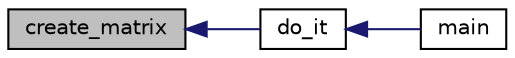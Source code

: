 digraph "create_matrix"
{
  edge [fontname="Helvetica",fontsize="10",labelfontname="Helvetica",labelfontsize="10"];
  node [fontname="Helvetica",fontsize="10",shape=record];
  rankdir="LR";
  Node263 [label="create_matrix",height=0.2,width=0.4,color="black", fillcolor="grey75", style="filled", fontcolor="black"];
  Node263 -> Node264 [dir="back",color="midnightblue",fontsize="10",style="solid",fontname="Helvetica"];
  Node264 [label="do_it",height=0.2,width=0.4,color="black", fillcolor="white", style="filled",URL="$da/da3/burnside_8_c.html#a6a1ed4d46bdb13e56112f47f0565c25b"];
  Node264 -> Node265 [dir="back",color="midnightblue",fontsize="10",style="solid",fontname="Helvetica"];
  Node265 [label="main",height=0.2,width=0.4,color="black", fillcolor="white", style="filled",URL="$da/da3/burnside_8_c.html#a3c04138a5bfe5d72780bb7e82a18e627"];
}
